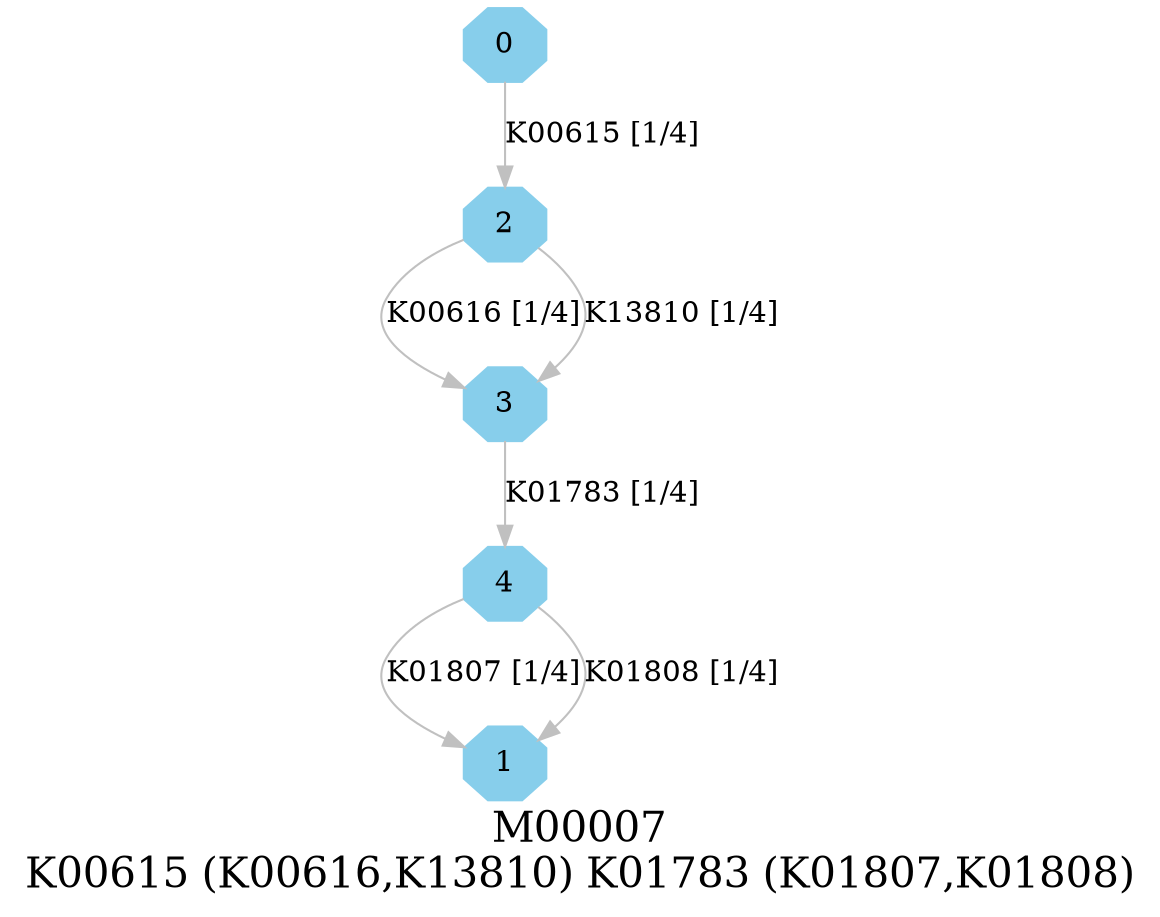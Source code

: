 digraph G {
graph [label="M00007
K00615 (K00616,K13810) K01783 (K01807,K01808)",fontsize=20];
node [shape=box,style=filled];
edge [len=3,color=grey];
{node [width=.3,height=.3,shape=octagon,style=filled,color=skyblue] 0 1 2 3 4 }
0 -> 2 [label="K00615 [1/4]"];
2 -> 3 [label="K00616 [1/4]"];
2 -> 3 [label="K13810 [1/4]"];
3 -> 4 [label="K01783 [1/4]"];
4 -> 1 [label="K01807 [1/4]"];
4 -> 1 [label="K01808 [1/4]"];
}